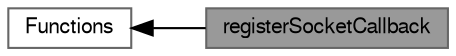 digraph "registerSocketCallback"
{
 // LATEX_PDF_SIZE
  bgcolor="transparent";
  edge [fontname=FreeSans,fontsize=10,labelfontname=FreeSans,labelfontsize=10];
  node [fontname=FreeSans,fontsize=10,shape=box,height=0.2,width=0.4];
  rankdir=LR;
  Node2 [label="Functions",height=0.2,width=0.4,color="grey40", fillcolor="white", style="filled",URL="$group___socket_a_p_i.html",tooltip=" "];
  Node1 [label="registerSocketCallback",height=0.2,width=0.4,color="gray40", fillcolor="grey60", style="filled", fontcolor="black",tooltip="Register two callback functions one for asynchronous socket events and the other one for DNS callback..."];
  Node2->Node1 [shape=plaintext, dir="back", style="solid"];
}
